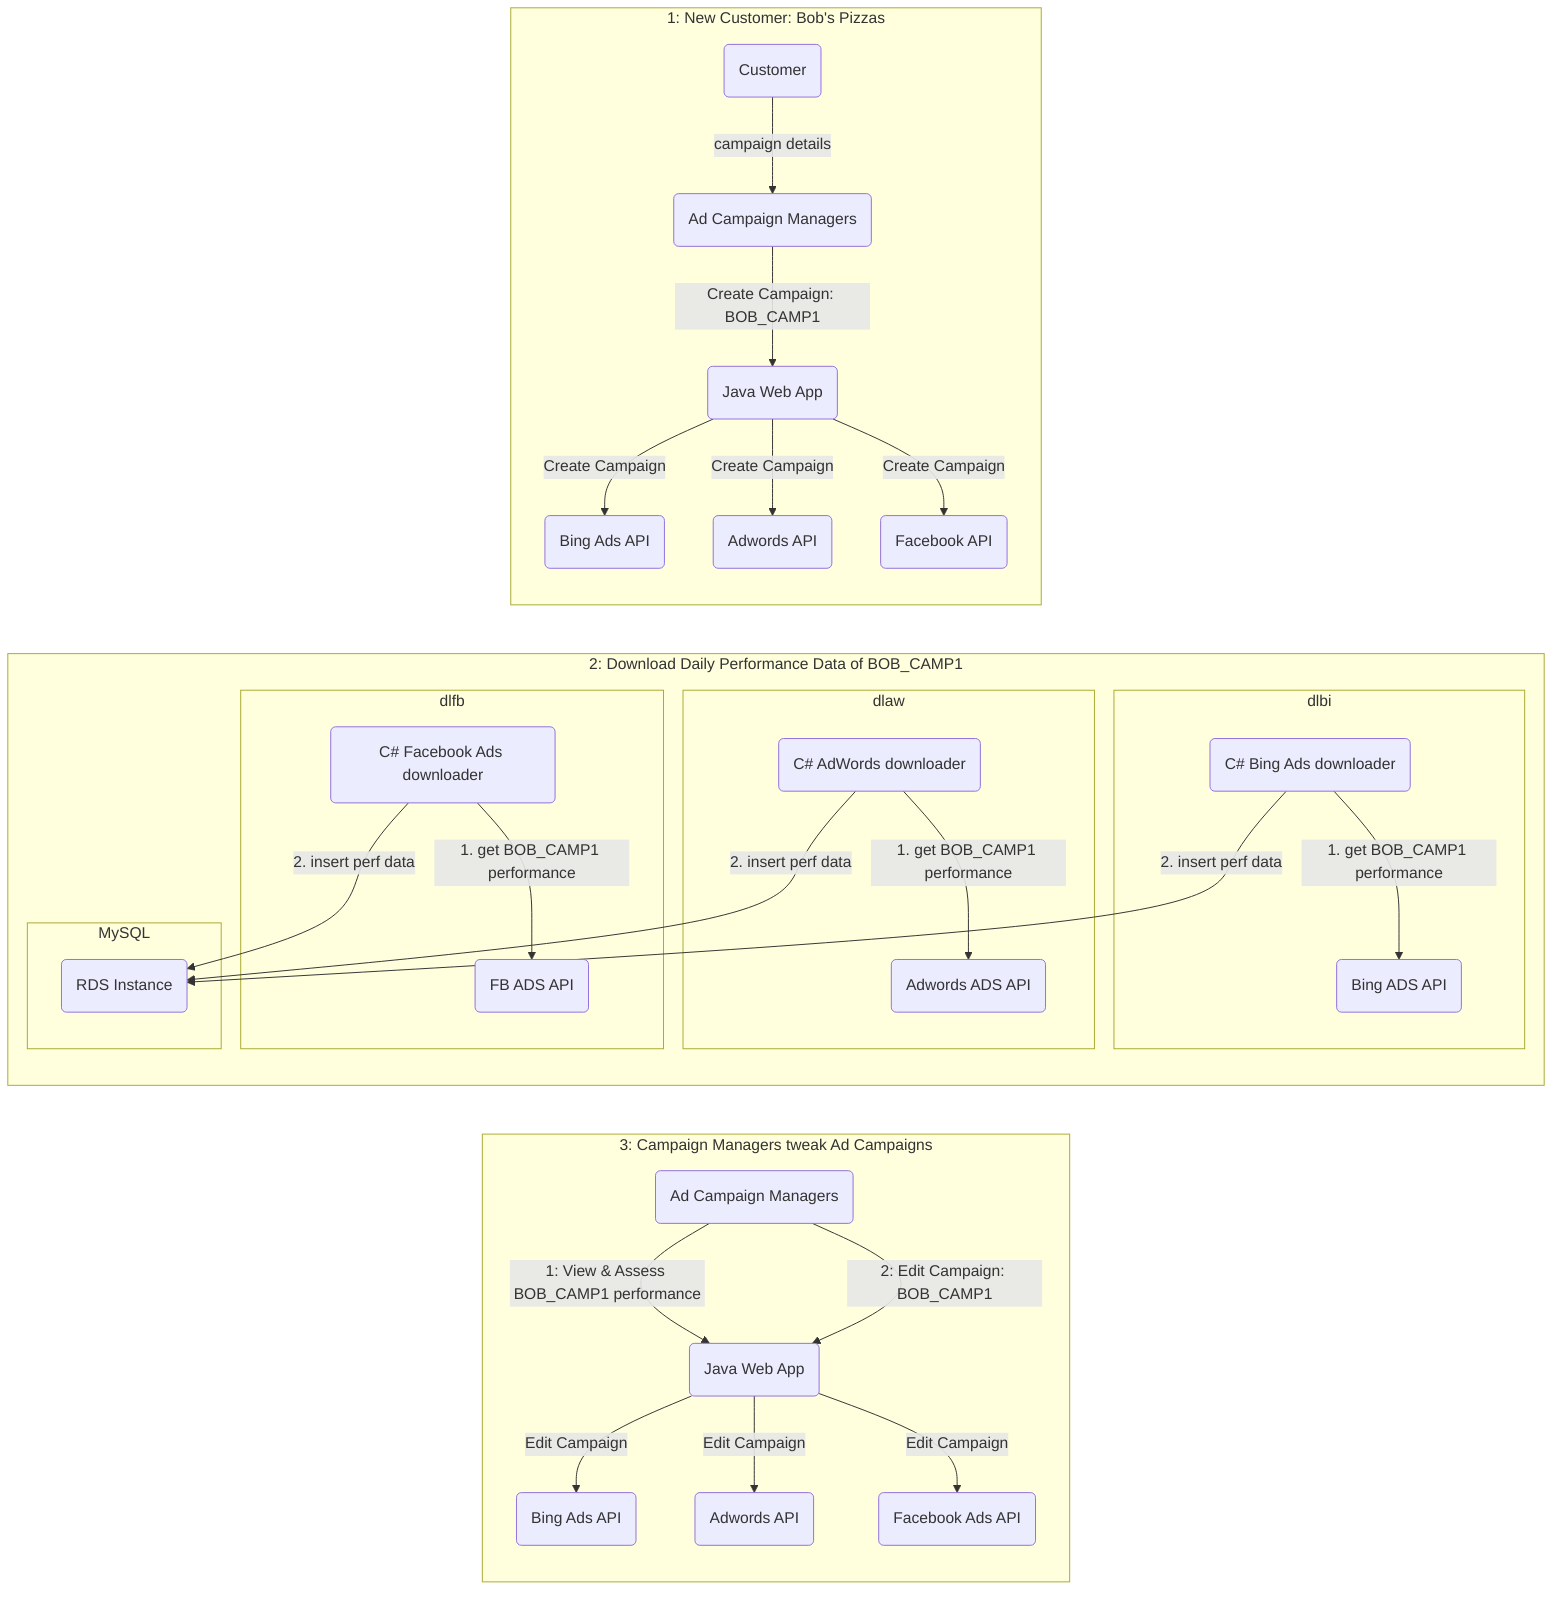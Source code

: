 flowchart LR
    %%{init: { "theme": "default" } }%%
    subgraph 3: Campaign Managers tweak Ad Campaigns
        AM3(Ad Campaign Managers) -- 1: View & Assess BOB_CAMP1 performance --> JWA3(Java Web App)
        AM3 -- 2: Edit Campaign: BOB_CAMP1 --> JWA3
        JWA3 -- Edit Campaign --> BA3(Bing Ads API)
        JWA3 -- Edit Campaign --> AW3(Adwords API)
        JWA3 -- Edit Campaign --> FB3(Facebook Ads API)

    end
    subgraph 2: Download Daily Performance Data of BOB_CAMP1
        subgraph dlfb
        DLFB(C# Facebook Ads downloader) -- 1. get BOB_CAMP1 performance --> FBAPI(FB ADS API)
        end

        subgraph dlaw
        DLAW(C# AdWords downloader) -- 1. get BOB_CAMP1 performance --> AWAPI(Adwords ADS API)
        end
        subgraph dlbi
        DLBI(C# Bing Ads downloader) -- 1. get BOB_CAMP1 performance --> BIAPI(Bing ADS API)
        end
        subgraph MySQL
        DLFB -- 2. insert perf data --> MY(RDS Instance)
        DLAW -- 2. insert perf data --> MY
        DLBI -- 2. insert perf data --> MY
        end
    end
    subgraph 1: New Customer: Bob's Pizzas
        C(Customer) -- campaign details --> AM(Ad Campaign Managers)
        AM -- Create Campaign: BOB_CAMP1 --> JWA(Java Web App)
        JWA -- Create Campaign --> BA(Bing Ads API)
        JWA -- Create Campaign --> AW(Adwords API)
        JWA -- Create Campaign --> FB(Facebook API)
    end